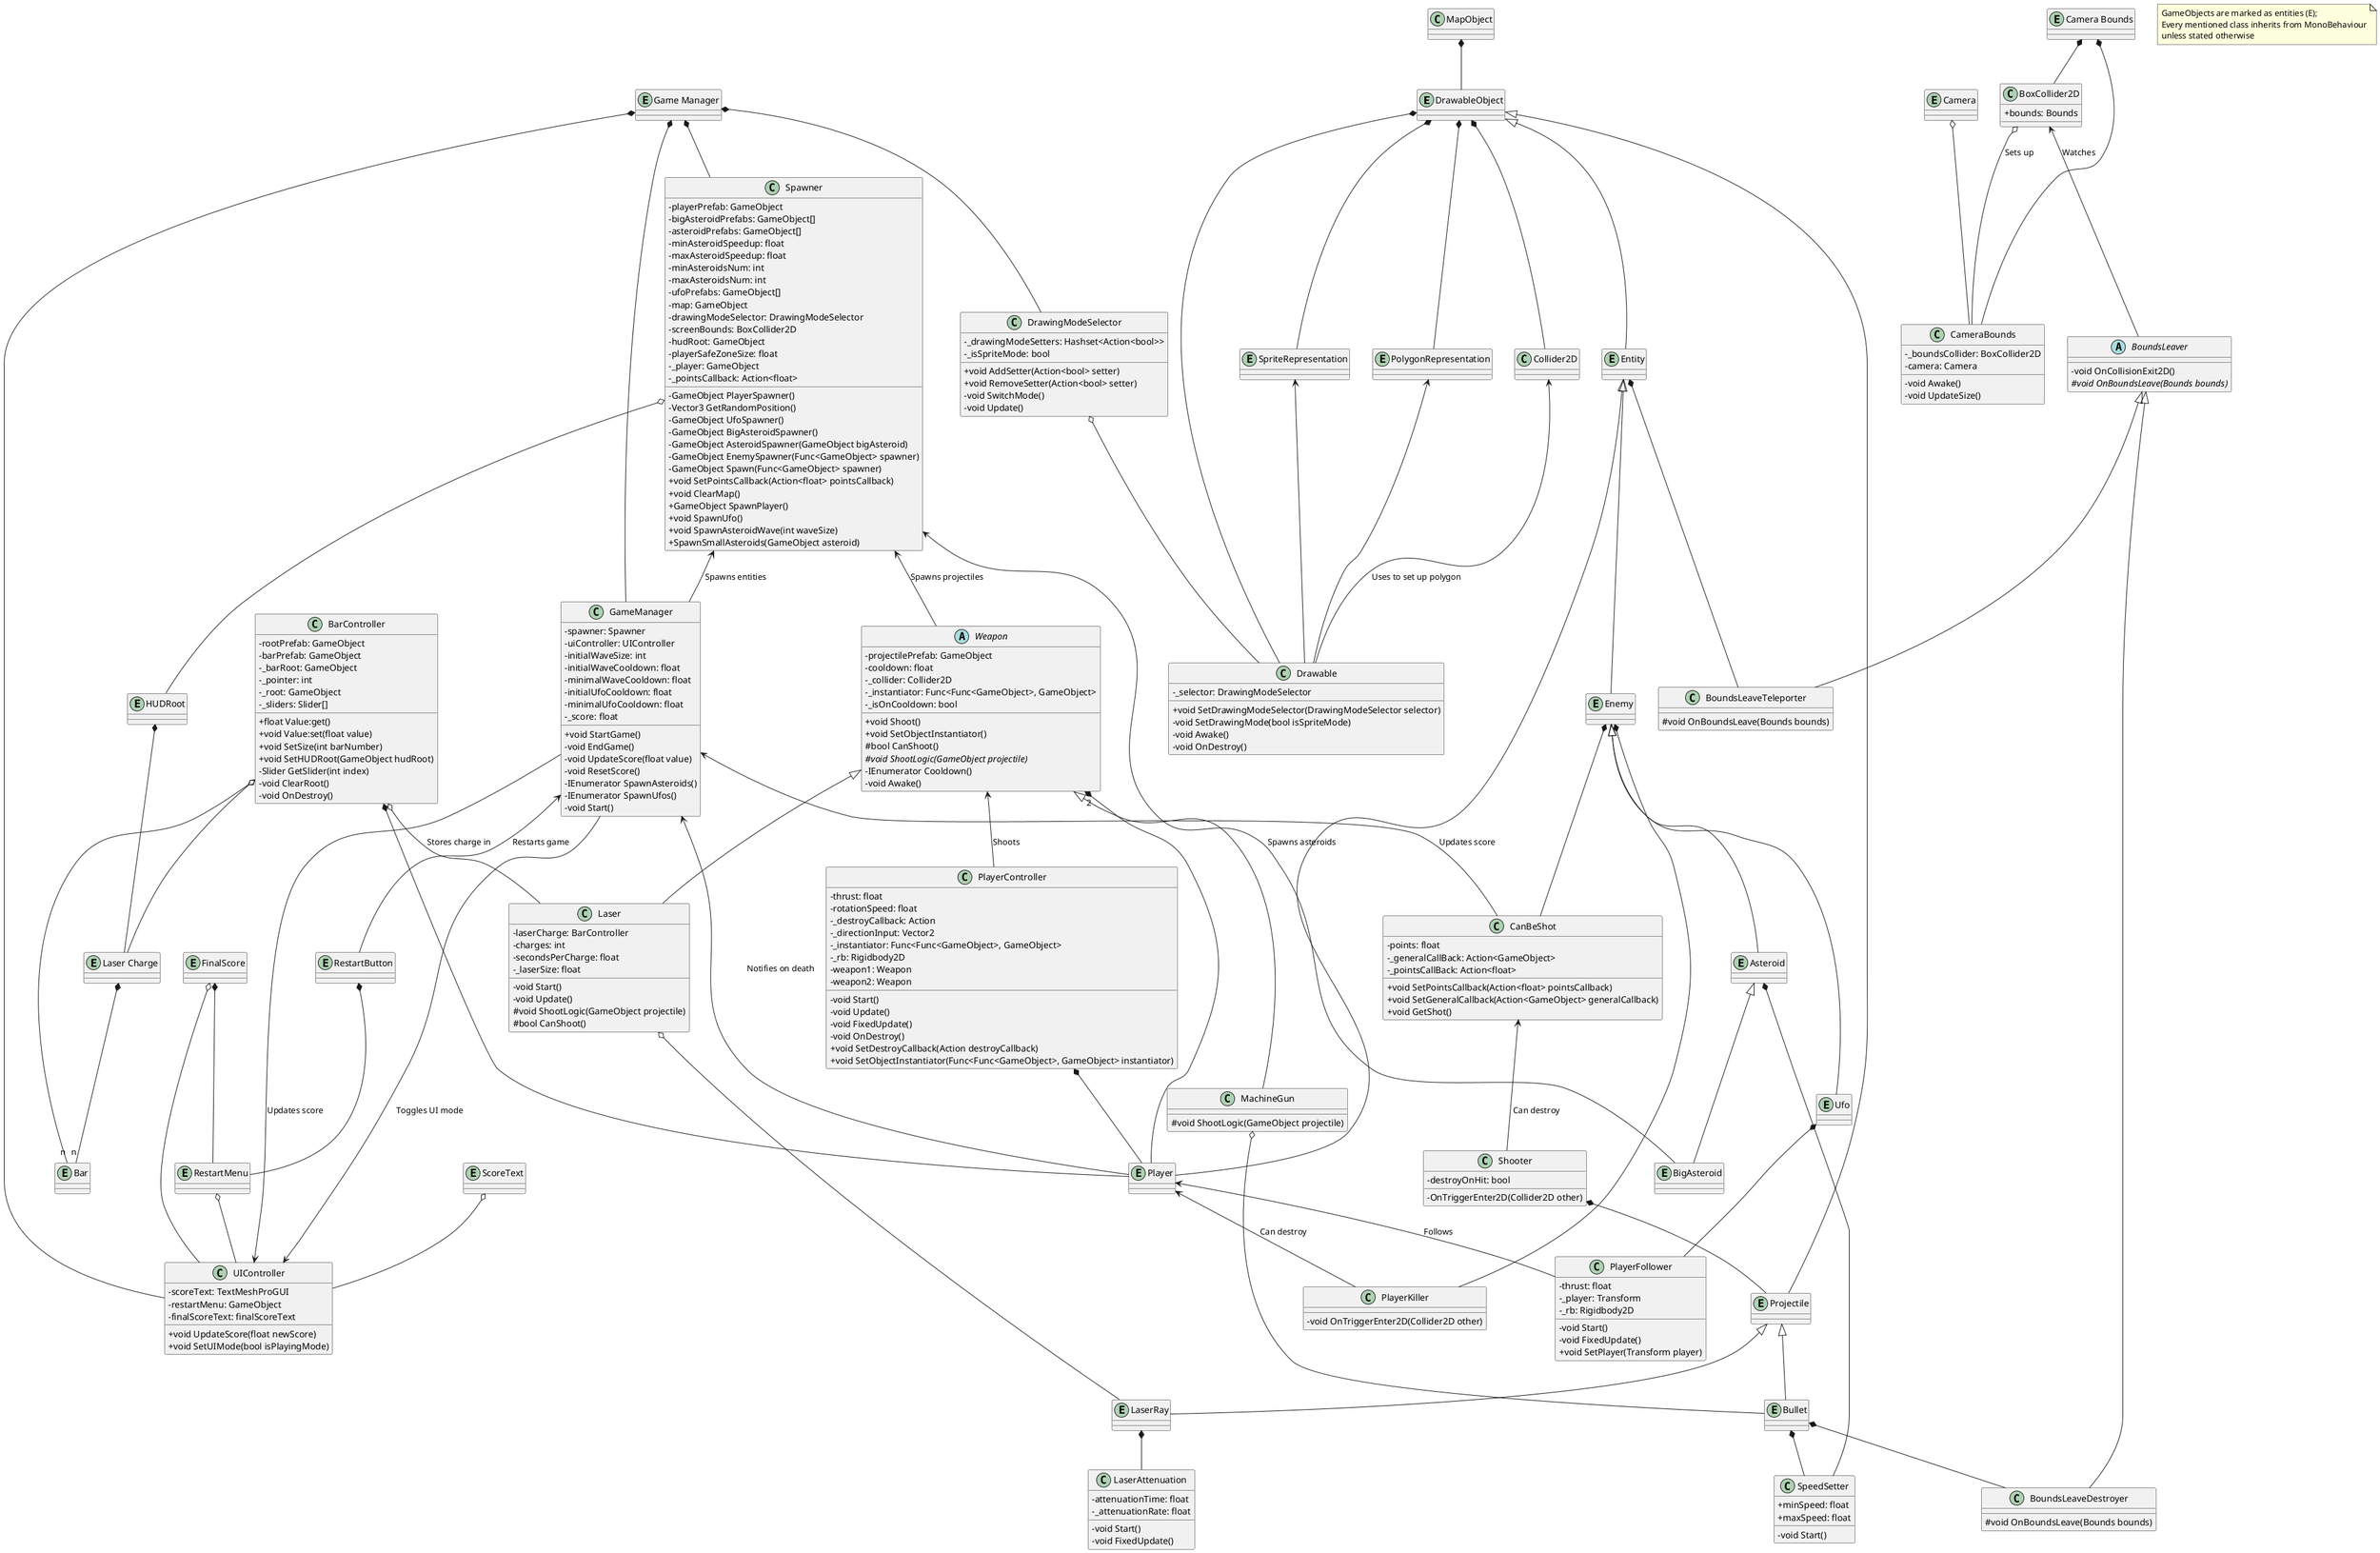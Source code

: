 ﻿@startuml
'https://plantuml.com/class-diagram

skinparam classAttributeIconSize 0

entity DrawableObject
entity Entity
entity Player
entity Enemy
entity Asteroid
entity BigAsteroid
entity Ufo
entity Projectile
entity Bullet
entity LaserRay

entity SpriteRepresentation
entity PolygonRepresentation

entity Bar
entity "Laser Charge"

entity "Game Manager"

entity ScoreText
entity RestartMenu
entity RestartButton
entity FinalScore
entity HUDRoot

entity Camera
entity "Camera Bounds"


class Drawable {
    - _selector: DrawingModeSelector
    + void SetDrawingModeSelector(DrawingModeSelector selector)
    - void SetDrawingMode(bool isSpriteMode)
    - void Awake()
    - void OnDestroy()
}
class DrawingModeSelector {
    - _drawingModeSetters: Hashset<Action<bool>>
    - _isSpriteMode: bool
    + void AddSetter(Action<bool> setter)
    + void RemoveSetter(Action<bool> setter)
    - void SwitchMode()
    - void Update()
}

class BoxCollider2D {
    + bounds: Bounds
}

abstract class BoundsLeaver {
    - void OnCollisionExit2D()
    # {abstract} void OnBoundsLeave(Bounds bounds)
}
class BoundsLeaveTeleporter {
    # void OnBoundsLeave(Bounds bounds)
}
class BoundsLeaveDestroyer {
    # void OnBoundsLeave(Bounds bounds)
}
class CameraBounds {
    - _boundsCollider: BoxCollider2D
    - camera: Camera
    - void Awake()
    - void UpdateSize()
}

class GameManager {
    - spawner: Spawner
    - uiController: UIController
    - initialWaveSize: int
    - initialWaveCooldown: float
    - minimalWaveCooldown: float
    - initialUfoCooldown: float
    - minimalUfoCooldown: float
    - _score: float
    
   + void StartGame()
   - void EndGame()
   - void UpdateScore(float value)
   - void ResetScore()
   - IEnumerator SpawnAsteroids()
   - IEnumerator SpawnUfos()
   - void Start()
}
'TODO maybe add prefab relations
class Spawner {
    - playerPrefab: GameObject
    - bigAsteroidPrefabs: GameObject[]
    - asteroidPrefabs: GameObject[]
    - minAsteroidSpeedup: float
    - maxAsteroidSpeedup: float
    - minAsteroidsNum: int
    - maxAsteroidsNum: int
    - ufoPrefabs: GameObject[]
    - map: GameObject
    - drawingModeSelector: DrawingModeSelector
    - screenBounds: BoxCollider2D
    - hudRoot: GameObject
    - playerSafeZoneSize: float
    - _player: GameObject
    - _pointsCallback: Action<float>
    
    - GameObject PlayerSpawner()
    - Vector3 GetRandomPosition()
    - GameObject UfoSpawner()
    - GameObject BigAsteroidSpawner()
    - GameObject AsteroidSpawner(GameObject bigAsteroid)
    - GameObject EnemySpawner(Func<GameObject> spawner)
    - GameObject Spawn(Func<GameObject> spawner)
    + void SetPointsCallback(Action<float> pointsCallback)
    + void ClearMap()
    + GameObject SpawnPlayer()
    + void SpawnUfo()
    + void SpawnAsteroidWave(int waveSize)
    + SpawnSmallAsteroids(GameObject asteroid)
}
class UIController {
    - scoreText: TextMeshProGUI
    - restartMenu: GameObject
    - finalScoreText: finalScoreText
    
    + void UpdateScore(float newScore)
    + void SetUIMode(bool isPlayingMode)
}

class CanBeShot {
    - points: float
    - _generalCallBack: Action<GameObject>
    - _pointsCallBack: Action<float>
    
    + void SetPointsCallback(Action<float> pointsCallback)
    + void SetGeneralCallback(Action<GameObject> generalCallback)
    + void GetShot()
}
abstract class Weapon {
    - projectilePrefab: GameObject
    - cooldown: float
    - _collider: Collider2D
    - _instantiator: Func<Func<GameObject>, GameObject>
    - _isOnCooldown: bool
    
    + void Shoot()
    + void SetObjectInstantiator()
    # bool CanShoot()
    # {abstract} void ShootLogic(GameObject projectile)
    - IEnumerator Cooldown()
    - void Awake()
}
class Laser {
    - laserCharge: BarController
    - charges: int
    - secondsPerCharge: float
    - _laserSize: float 
    
    - void Start()
    - void Update()
    # void ShootLogic(GameObject projectile)
    # bool CanShoot()
}
class MachineGun {
    # void ShootLogic(GameObject projectile)
}
class LaserAttenuation {
    - attenuationTime: float
    - _attenuationRate: float
    
    - void Start()
    - void FixedUpdate()
}
class Shooter {
    - destroyOnHit: bool
    - OnTriggerEnter2D(Collider2D other)
}

class PlayerController {
    - thrust: float
    - rotationSpeed: float
    - _destroyCallback: Action
    - _directionInput: Vector2
    - _instantiator: Func<Func<GameObject>, GameObject>
    - _rb: Rigidbody2D
    - weapon1: Weapon
    - weapon2: Weapon
    
    - void Start()
    - void Update()
    - void FixedUpdate()
    - void OnDestroy()
    + void SetDestroyCallback(Action destroyCallback)
    + void SetObjectInstantiator(Func<Func<GameObject>, GameObject> instantiator)
}
class PlayerFollower {
    - thrust: float
    - _player: Transform
    - _rb: Rigidbody2D
    
    - void Start()
    - void FixedUpdate()
    + void SetPlayer(Transform player)
}
class PlayerKiller {
    - void OnTriggerEnter2D(Collider2D other)
}

class BarController {
    - rootPrefab: GameObject
    - barPrefab: GameObject
    - _barRoot: GameObject
    - _pointer: int
    - _root: GameObject
    - _sliders: Slider[]
    
    + float Value:get()
    + void Value:set(float value)
    + void SetSize(int barNumber) 
    + void SetHUDRoot(GameObject hudRoot)
    - Slider GetSlider(int index)
    - void ClearRoot()
    - void OnDestroy()
    
}
class SpeedSetter {
    + minSpeed: float
    + maxSpeed: float
    
    - void Start()
}


DrawableObject <|-- Entity
Entity <|-- Player
Entity <|-- Enemy
Enemy <|-- Asteroid
Enemy <|-- Ufo
Asteroid <|-- BigAsteroid

DrawableObject <|-- Projectile
Projectile <|-- Bullet
Projectile <|-- LaserRay
LaserRay *-- LaserAttenuation

DrawableObject *-- SpriteRepresentation
DrawableObject *-- PolygonRepresentation

DrawableObject *-- Drawable
DrawableObject *-- Collider2D

SpriteRepresentation <-- Drawable
PolygonRepresentation <-- Drawable
Collider2D <-- Drawable : Uses to set up polygon

BoundsLeaver <|-- BoundsLeaveTeleporter
BoundsLeaver <|-- BoundsLeaveDestroyer

Entity *-- BoundsLeaveTeleporter
Bullet *-- BoundsLeaveDestroyer

Asteroid *-- SpeedSetter
Bullet *-- SpeedSetter

DrawingModeSelector o-- Drawable

MapObject *-- DrawableObject

"Camera Bounds" *-- CameraBounds
"Camera Bounds" *-- BoxCollider2D
Camera o-- CameraBounds
BoxCollider2D o-- CameraBounds : Sets up
BoxCollider2D <-- BoundsLeaver : Watches

Enemy *-- CanBeShot
GameManager <-- CanBeShot : Updates score
Enemy *-- PlayerKiller
Shooter *-- Projectile
CanBeShot <-- Shooter : Can destroy
Player <-- PlayerKiller : Can destroy

PlayerController *-- Player
Weapon "2" *-- Player
Weapon <-- PlayerController : Shoots
Weapon <|-- MachineGun
Weapon <|-- Laser
BarController *-- Player
BarController o-- Laser : Stores charge in

BarController o-- "n" Bar
BarController o-- "Laser Charge"
"Laser Charge" *-- "n" Bar
HUDRoot *-- "Laser Charge"
Spawner o-- HUDRoot

Ufo *-- PlayerFollower
Player <-- PlayerFollower : Follows

"Game Manager" *-- GameManager
"Game Manager" *-- Spawner
"Game Manager" *-- UIController
"Game Manager" *-- DrawingModeSelector
Spawner <-- GameManager : Spawns entities
UIController <-- GameManager : Toggles UI mode
UIController <-- GameManager : Updates score
Spawner <-- BigAsteroid : Spawns asteroids
GameManager <-- Player : Notifies on death
Spawner <-- Weapon : Spawns projectiles

ScoreText o-- UIController
RestartMenu o-- UIController
FinalScore *-- RestartMenu
RestartButton *-- RestartMenu
FinalScore o-- UIController
GameManager <-- RestartButton : Restarts game

Laser o-- LaserRay
MachineGun o-- Bullet

note "GameObjects are marked as entities (E);\nEvery mentioned class inherits from MonoBehaviour\nunless stated otherwise" as N1

@enduml